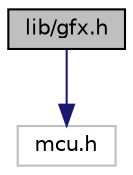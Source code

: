 digraph "lib/gfx.h"
{
 // LATEX_PDF_SIZE
  edge [fontname="Helvetica",fontsize="10",labelfontname="Helvetica",labelfontsize="10"];
  node [fontname="Helvetica",fontsize="10",shape=record];
  Node1 [label="lib/gfx.h",height=0.2,width=0.4,color="black", fillcolor="grey75", style="filled", fontcolor="black",tooltip="This code is based on: https://github.com/adafruit/Adafruit-GFX-Library &   https://github...."];
  Node1 -> Node2 [color="midnightblue",fontsize="10",style="solid",fontname="Helvetica"];
  Node2 [label="mcu.h",height=0.2,width=0.4,color="grey75", fillcolor="white", style="filled",tooltip=" "];
}
